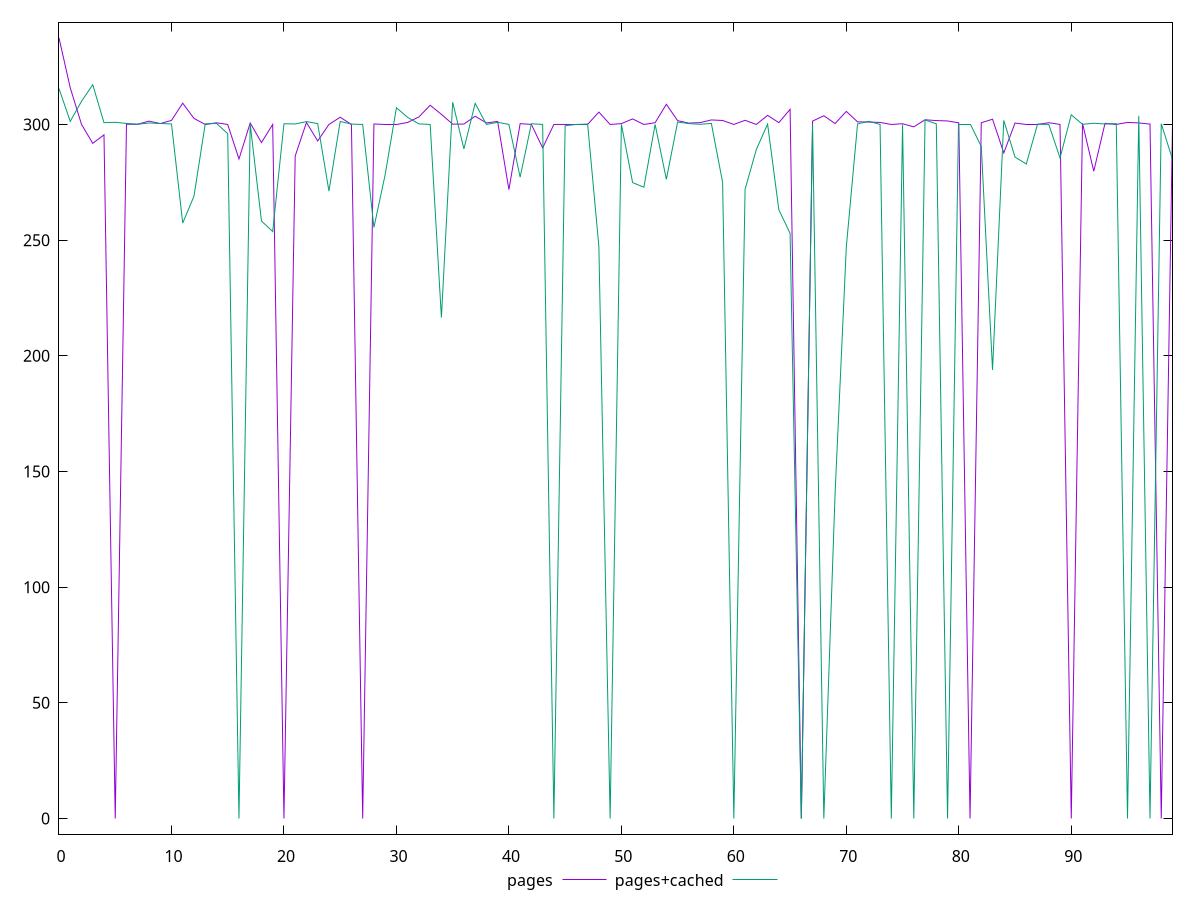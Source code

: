 reset

$pages <<EOF
0 337.406
1 315.846
2 300.054
3 291.8439998626709
4 295.5069999694824
5 0
6 300.094
7 300.102
8 301.434
9 300.38
10 301.744
11 309.194
12 302.616
13 300
14 300.712
15 300
16 285.0679998397827
17 300.638
18 292.1690001487732
19 300
20 0
21 286.3780002593994
22 300.86
23 292.8699998855591
24 300
25 303.108
26 300
27 0
28 300.21
29 300
30 300
31 300.864
32 303.268
33 308.296
34 304.362
35 300.134
36 300.17
37 303.544
38 300.674
39 301.3
40 271.82499980926514
41 300.35
42 300.014
43 289.87000036239624
44 300.004
45 300.006
46 300
47 300
48 305.342
49 300
50 300.352
51 302.396
52 300
53 300.748
54 308.71999999999997
55 301.652
56 300.582
57 300.792
58 301.946
59 301.722
60 300
61 301.798
62 300
63 303.94
64 300.78
65 306.528
66 0
67 301.448
68 303.762
69 300.386
70 305.646
71 301.122
72 301.034
73 300.87
74 300
75 300.308
76 298.9590005874634
77 302.016
78 301.678
79 301.514
80 300.706
81 0
82 300.738
83 302.264
84 287.6969995498657
85 300.6
86 300
87 300
88 300.756
89 300
90 0
91 300.448
92 279.77600049972534
93 300.478
94 300
95 300.878
96 300.662
97 300.158
98 0
99 300.13
EOF

$pagesCached <<EOF
0 315.502
1 301.344
2 309.978
3 317.198
4 300.768
5 300.924
6 300.438
7 300.082
8 300.634
9 300.408
10 300.226
11 257.38700008392334
12 268.97300004959106
13 300.228
14 300.436
15 296.0369997024536
16 0
17 300.178
18 258.2570004463196
19 253.70800018310547
20 300.3
21 300.21
22 301.242
23 300.35
24 271.1929998397827
25 301.288
26 300.158
27 300
28 255.46900033950806
29 278.31600046157837
30 307.204
31 303.054
32 300.236
33 300
34 216.53900003433228
35 309.6259994506836
36 289.4229998588562
37 309.114
38 300
39 300.942
40 300
41 277.2109999656677
42 300.308
43 300.002
44 0
45 299.4489994049072
46 300
47 300.156
48 247.2669997215271
49 0
50 300.042
51 274.85900020599365
52 272.85400009155273
53 300
54 276.2760000228882
55 301.032
56 300.372
57 300.064
58 300.444
59 274.97499990463257
60 0
61 271.97700023651123
62 289.2000002861023
63 300.142
64 263.1010003089905
65 252.9390001296997
66 0
67 300
68 0
69 140.38399982452393
70 247.05599975585938
71 300.236
72 301.366
73 300
74 0
75 300
76 0
77 301.928
78 300.262
79 0
80 300
81 300
82 290.4769997596741
83 193.89700031280518
84 301.746
85 285.8889994621277
86 282.8980002403259
87 300.134
88 300
89 285.5389995574951
90 304.164
91 300.052
92 300.518
93 300.188
94 300.35
95 0
96 303.728
97 0
98 300.348
99 284.89400005340576
EOF

set key outside below
set xrange [0:99]
set yrange [-6.74812:344.15412000000003]
set trange [-6.74812:344.15412000000003]
set terminal svg size 640, 520 enhanced background rgb 'white'
set output "report_00017_2021-02-10T15-08-03.406Z/uses-rel-preconnect/comparison/line/0_vs_1.svg"

plot $pages title "pages" with line, \
     $pagesCached title "pages+cached" with line

reset
